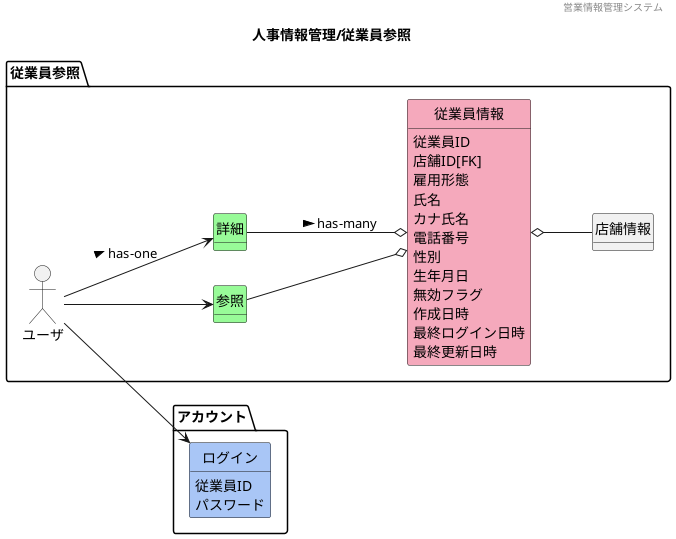@startuml ../images/人事情報管理/従業員参照
' ヘッダー
header 営業情報管理システム
' タイトル
title 人事情報管理/従業員参照
' 
hide circle
' 
hide method
left to right direction

package "アカウント"{
    class "ログイン" #A9C6F6

}

package "従業員参照" {
    'ユーザや外部システム
    mix_actor "ユーザ"
    class "参照" #98fb98
    class "詳細" #98fb98
    class "従業員情報" #F5A9BC
    class "店舗情報"
}
    'モデル同士の関係
    ユーザ --> 参照
    ユーザ --> 詳細: > has-one
    ユーザ --> ログイン
    参照 --o 従業員情報
    詳細 --o 従業員情報 : > has-many
    従業員情報 o-- 店舗情報

    'ドメインクラスの属性
    従業員情報 : 従業員ID
    従業員情報 : 店舗ID[FK]
    従業員情報 : 雇用形態
    従業員情報 : 氏名
    従業員情報 : カナ氏名
    従業員情報 : 電話番号
    従業員情報 : 性別
    従業員情報 : 生年月日
    従業員情報 : 無効フラグ
    従業員情報 : 作成日時
    従業員情報 : 最終ログイン日時
    従業員情報 : 最終更新日時
    ' 店舗情報 : 店舗名
    ' 店舗情報 : 住所
    ' 店舗情報 : 連絡先
    ' 店舗情報 : 店長
    ' 店舗情報 : 主な従業員
    ' 勤務店舗状況 : 店舗名
    ' 勤務店舗状況 : 従業員数
    ' 勤務店舗状況 : 責任者
    ログイン : 従業員ID
    ログイン : パスワード




@enduml